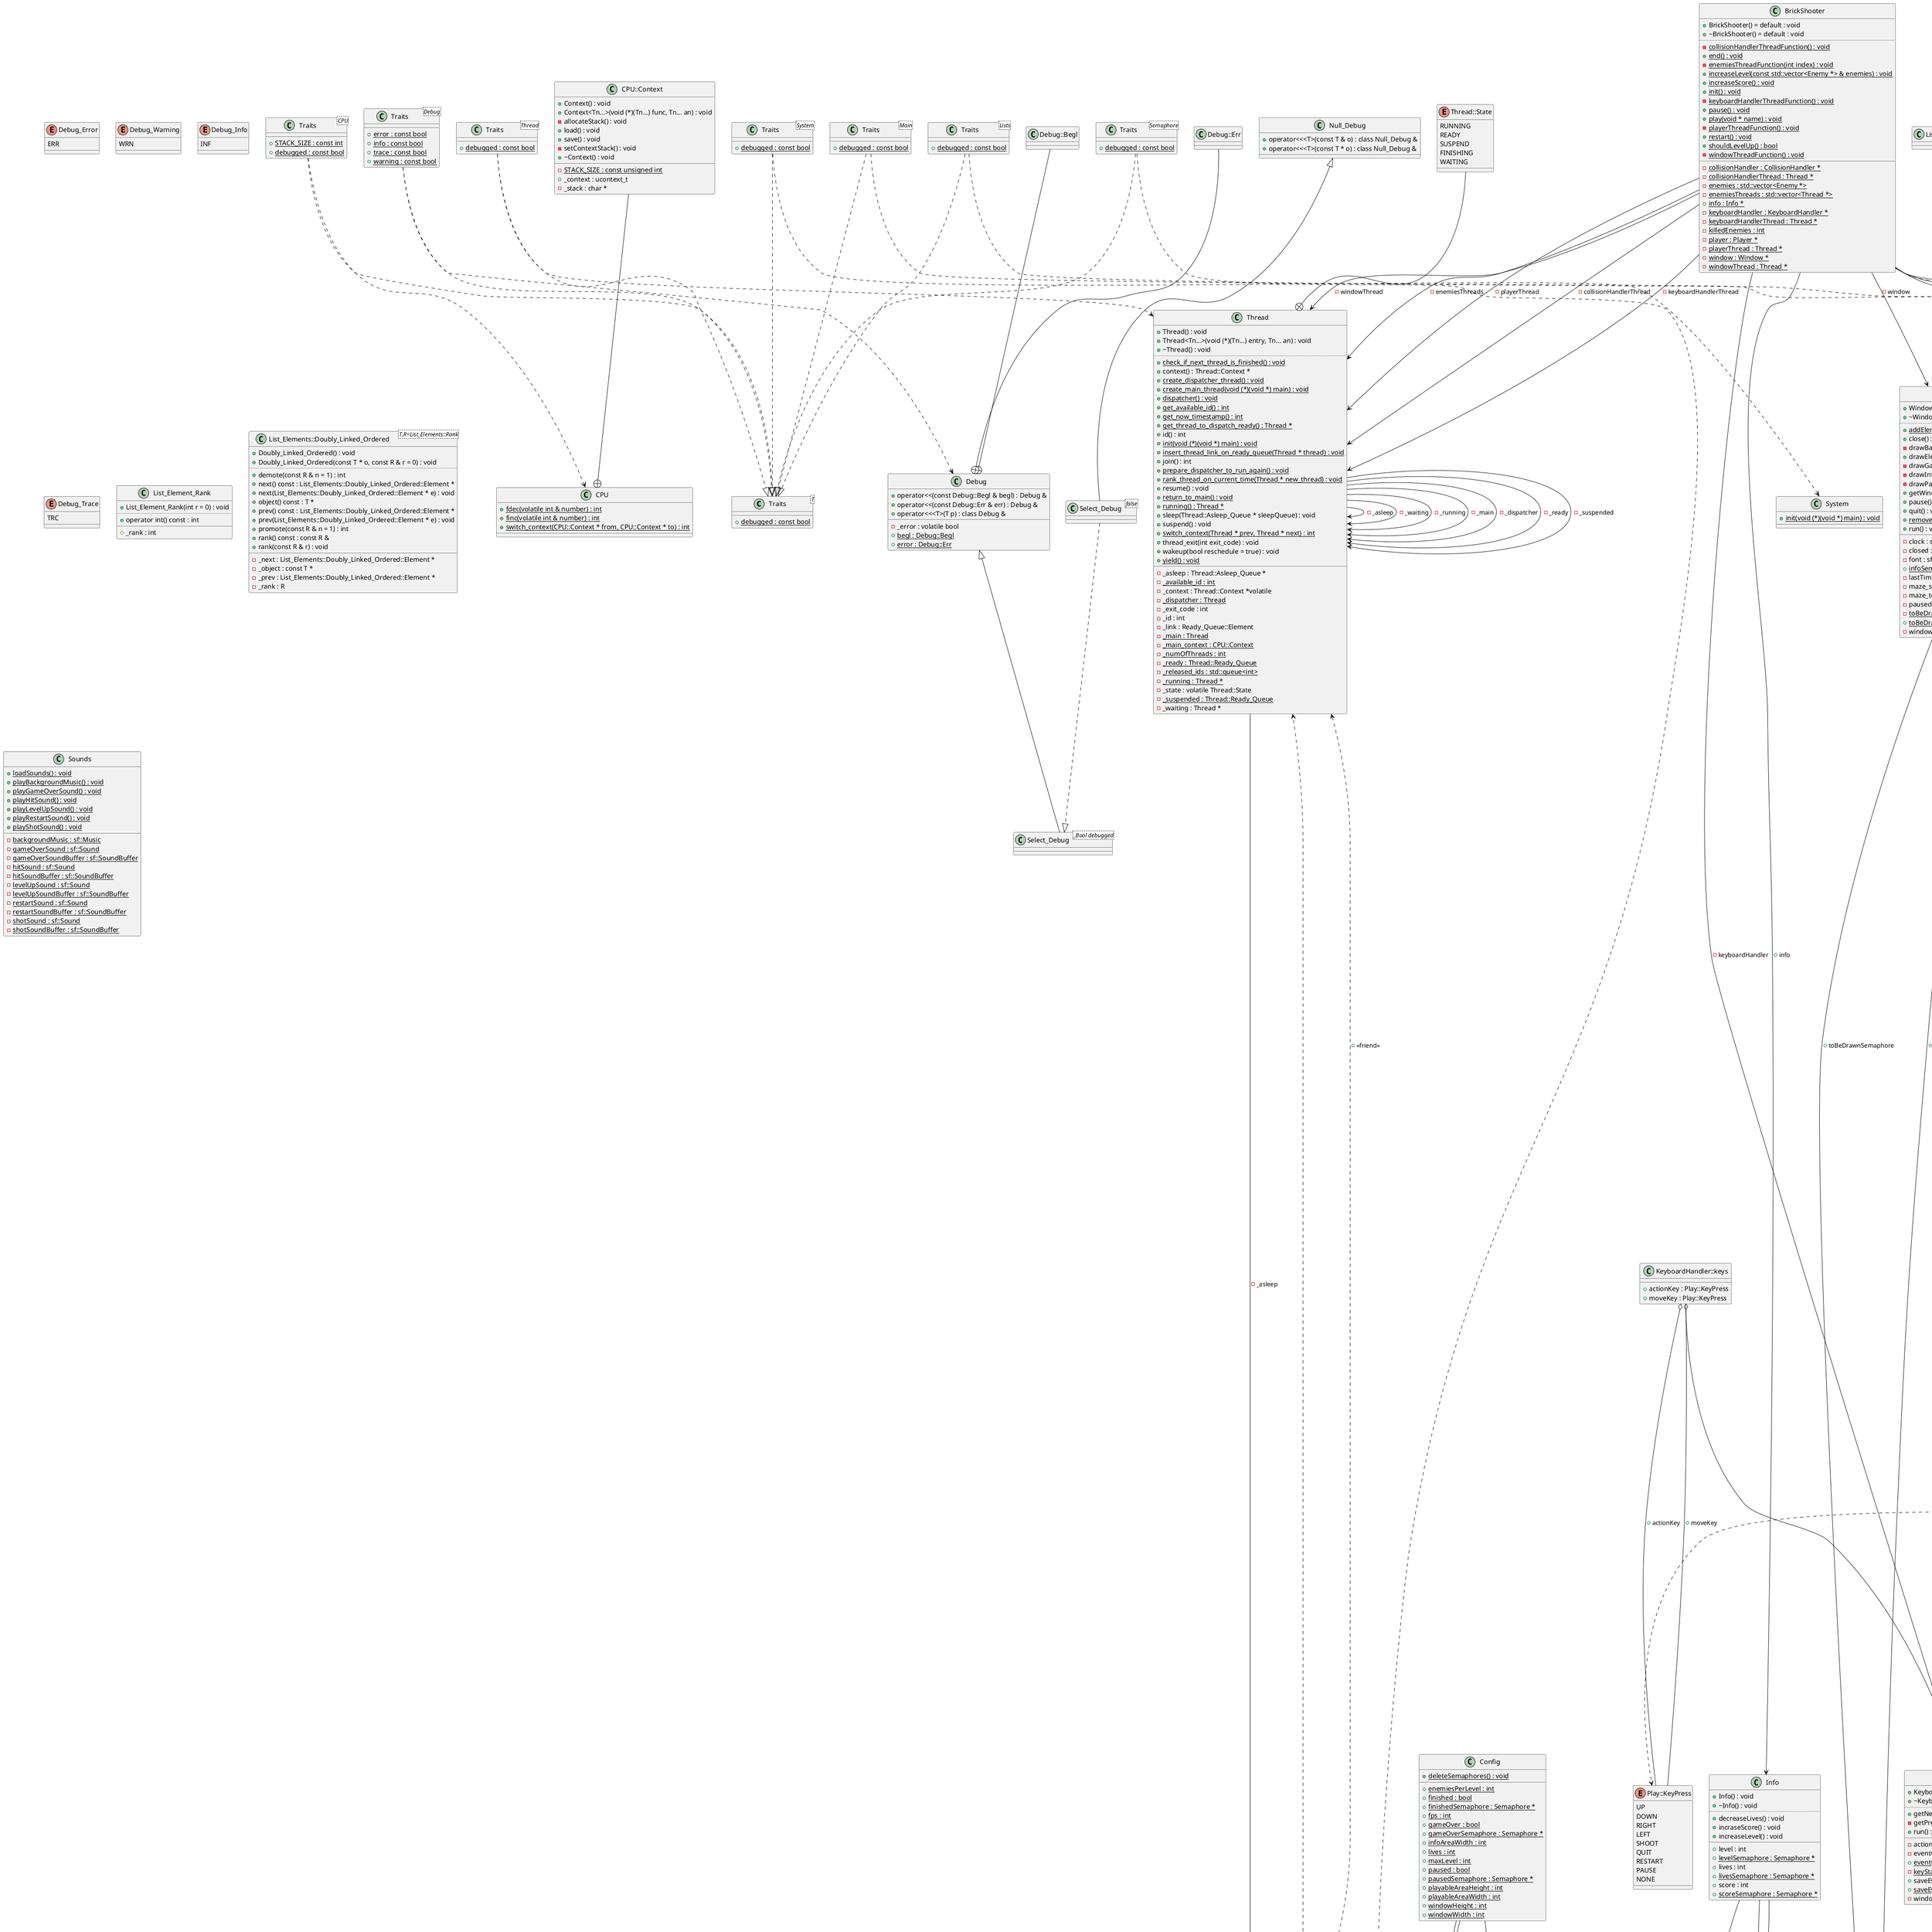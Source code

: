 @startuml
class "Traits<T>" as C_0001281175152368507519
class C_0001281175152368507519 {
__
{static} +debugged : const bool
}
class "Traits<CPU>" as C_0000661879844028870680
class C_0000661879844028870680 {
__
{static} +STACK_SIZE : const int
{static} +debugged : const bool
}
class "Traits<Debug>" as C_0000621617997694051359
class C_0000621617997694051359 {
__
{static} +error : const bool
{static} +info : const bool
{static} +trace : const bool
{static} +warning : const bool
}
class "Traits<Thread>" as C_0000034682393081883701
class C_0000034682393081883701 {
__
{static} +debugged : const bool
}
class "Traits<System>" as C_0001991314145256580316
class C_0001991314145256580316 {
__
{static} +debugged : const bool
}
class "Traits<Main>" as C_0000791911879348606097
class C_0000791911879348606097 {
__
{static} +debugged : const bool
}
class "Traits<Lists>" as C_0002154884574235724111
class C_0002154884574235724111 {
__
{static} +debugged : const bool
}
class "Traits<Semaphore>" as C_0001867586295677696734
class C_0001867586295677696734 {
__
{static} +debugged : const bool
}
abstract "Drawable" as C_0000862915689551387777
abstract C_0000862915689551387777 {
+~Drawable() : void
..
{abstract} +draw(sf::RenderWindow & window, double diffTime) = 0 : void
{abstract} +getGlobalBounds() = 0 : sf::FloatRect
{abstract} +getPosition() = 0 : Point
{abstract} +getSize() = 0 : int
{abstract} +update(double diffTime) = 0 : void
__
}
abstract "Collidable" as C_0000706074502538617584
abstract C_0000706074502538617584 {
+~Collidable() : void
..
{abstract} +collide(int damage) = 0 : void
{abstract} +isDead() = 0 : bool
__
}
class "CPU" as C_0002194238877156354016
class C_0002194238877156354016 {
{static} +fdec(volatile int & number) : int
{static} +finc(volatile int & number) : int
{static} +switch_context(CPU::Context * from, CPU::Context * to) : int
__
}
class "CPU::Context" as C_0000036436999024103024
class C_0000036436999024103024 {
+Context() : void
+Context<Tn...>(void (*)(Tn...) func, Tn... an) : void
-allocateStack() : void
+load() : void
+save() : void
-setContextStack() : void
+~Context() : void
__
{static} -STACK_SIZE : const unsigned int
+_context : ucontext_t
-_stack : char *
}
class "Debug" as C_0000158232789924331548
class C_0000158232789924331548 {
+operator<<(const Debug::Begl & begl) : Debug &
+operator<<(const Debug::Err & err) : Debug &
+operator<<<T>(T p) : class Debug &
__
-_error : volatile bool
{static} +begl : Debug::Begl
{static} +error : Debug::Err
}
class "Debug::Begl" as C_0001165046712796046156
class C_0001165046712796046156 {
__
}
class "Debug::Err" as C_0000704962224129002726
class C_0000704962224129002726 {
__
}
class "Null_Debug" as C_0001461339131625108735
class C_0001461339131625108735 {
+operator<<<T>(const T & o) : class Null_Debug &
+operator<<<T>(const T * o) : class Null_Debug &
__
}
class "Select_Debug<_Bool debugged>" as C_0002165229954493231098
class C_0002165229954493231098 {
__
}
class "Select_Debug<false>" as C_0001359010998167102473
class C_0001359010998167102473 {
__
}
enum "Debug_Error" as C_0000796590555276159637
enum C_0000796590555276159637 {
ERR
}
enum "Debug_Warning" as C_0000941499532051959320
enum C_0000941499532051959320 {
WRN
}
enum "Debug_Info" as C_0001461213096308160490
enum C_0001461213096308160490 {
INF
}
enum "Debug_Trace" as C_0002294042705317063073
enum C_0002294042705317063073 {
TRC
}
class "List_Element_Rank" as C_0001708450801319321523
class C_0001708450801319321523 {
+List_Element_Rank(int r = 0) : void
..
+operator int() const : int
__
#_rank : int
}
class "List_Elements::Doubly_Linked_Ordered<T,R=List_Elements::Rank>" as C_0000017290665147704166
class C_0000017290665147704166 {
+Doubly_Linked_Ordered() : void
+Doubly_Linked_Ordered(const T * o, const R & r = 0) : void
..
+demote(const R & n = 1) : int
+next() const : List_Elements::Doubly_Linked_Ordered::Element *
+next(List_Elements::Doubly_Linked_Ordered::Element * e) : void
+object() const : T *
+prev() const : List_Elements::Doubly_Linked_Ordered::Element *
+prev(List_Elements::Doubly_Linked_Ordered::Element * e) : void
+promote(const R & n = 1) : int
+rank() const : const R &
+rank(const R & r) : void
__
-_next : List_Elements::Doubly_Linked_Ordered::Element *
-_object : const T *
-_prev : List_Elements::Doubly_Linked_Ordered::Element *
-_rank : R
}
class "List_Iterators::Forward<El>" as C_0000703598764897859750
class C_0000703598764897859750 {
__
}
class "List_Iterators::Bidirecional<El>" as C_0002182859915938773300
class C_0002182859915938773300 {
__
}
class "List<T,El>" as C_0001823143232307605004
class C_0001823143232307605004 {
+List() : void
..
+begin() : List::Iterator
+empty() const : bool
+end() : List::Iterator
+head() : List::Element *
+insert(List::Element * e) : void
#insert(List::Element * e, List::Element * p, List::Element * n) : void
#insert_first(List::Element * e) : void
+insert_head(List::Element * e) : void
+insert_tail(List::Element * e) : void
#last() const : bool
#print_head() : void
#print_tail() : void
+remove(List::Element * e) : List::Element *
+remove(const List::Object_Type * obj) : List::Element *
+remove() : List::Element *
+remove_head() : List::Element *
#remove_last() : List::Element *
+remove_tail() : List::Element *
+search(const List::Object_Type * obj) : List::Element *
+size() const : unsigned int
+tail() : List::Element *
__
-_head : List::Element *
-_size : unsigned int
-_tail : List::Element *
}
class "Ordered_List<T,R=class List_Element_Rank,El=List_Elements::Doubly_Linked_Ordered<T, R>,_Bool relative=false>" as C_0000173798511359817931
class C_0000173798511359817931 {
+insert(Ordered_List::Element * e) : void
+remove() : Ordered_List::Element *
+remove(Ordered_List::Element * e) : Ordered_List::Element *
+remove(const Ordered_List::Object_Type * obj) : Ordered_List::Element *
__
}
class "Ordered_List<Thread>" as C_0000770552134521520058
class C_0000770552134521520058 {
__
}
class "Thread" as C_0001680851961538404518
class C_0001680851961538404518 {
+Thread() : void
+Thread<Tn...>(void (*)(Tn...) entry, Tn... an) : void
+~Thread() : void
..
{static} +check_if_next_thread_is_finished() : void
+context() : Thread::Context *
{static} +create_dispatcher_thread() : void
{static} +create_main_thread(void (*)(void *) main) : void
{static} +dispatcher() : void
{static} +get_available_id() : int
{static} +get_now_timestamp() : int
{static} +get_thread_to_dispatch_ready() : Thread *
+id() : int
{static} +init(void (*)(void *) main) : void
{static} +insert_thread_link_on_ready_queue(Thread * thread) : void
+join() : int
{static} +prepare_dispatcher_to_run_again() : void
{static} +rank_thread_on_current_time(Thread * new_thread) : void
+resume() : void
{static} +return_to_main() : void
{static} +running() : Thread *
+sleep(Thread::Asleep_Queue * sleepQueue) : void
+suspend() : void
{static} +switch_context(Thread * prev, Thread * next) : int
+thread_exit(int exit_code) : void
+wakeup(bool reschedule = true) : void
{static} +yield() : void
__
-_asleep : Thread::Asleep_Queue *
{static} -_available_id : int
-_context : Thread::Context *volatile
{static} -_dispatcher : Thread
-_exit_code : int
-_id : int
-_link : Ready_Queue::Element
{static} -_main : Thread
{static} -_main_context : CPU::Context
{static} -_numOfThreads : int
{static} -_ready : Thread::Ready_Queue
{static} -_released_ids : std::queue<int>
{static} -_running : Thread *
-_state : volatile Thread::State
{static} -_suspended : Thread::Ready_Queue
-_waiting : Thread *
}
enum "Thread::State" as C_0001973447790412003405
enum C_0001973447790412003405 {
RUNNING
READY
SUSPEND
FINISHING
WAITING
}
class "Semaphore" as C_0002117321828745732620
class C_0002117321828745732620 {
+Semaphore(int v = 1) : void
+~Semaphore() : void
..
-fdec(volatile int & number) : int
-finc(volatile int & number) : int
+p() : void
-sleep() : void
+v() : void
-wakeup(bool reschedule = true) : void
-wakeup_all() : void
__
-_asleep : Semaphore::Asleep_Queue
-_value : volatile int
}
class "Config" as C_0001480886602420391356
class C_0001480886602420391356 {
{static} +deleteSemaphores() : void
__
{static} +enemiesPerLevel : int
{static} +finished : bool
{static} +finishedSemaphore : Semaphore *
{static} +fps : int
{static} +gameOver : bool
{static} +gameOverSemaphore : Semaphore *
{static} +infoAreaWidth : int
{static} +lives : int
{static} +maxLevel : int
{static} +paused : bool
{static} +pausedSemaphore : Semaphore *
{static} +playableAreaHeight : int
{static} +playableAreaWidth : int
{static} +windowHeight : int
{static} +windowWidth : int
}
class "Clock" as C_0001852475537888056637
class C_0001852475537888056637 {
+Clock() : void
+~Clock() = default : void
..
+getElapsedTime() : double
+restart() : void
__
-clock : sf::Clock
-fps : int
-previousTime : double
}
class "Window" as C_0002088574401020564036
class C_0002088574401020564036 {
+Window() : void
+~Window() : void
..
{static} +addElementToDraw(Drawable * element) : void
+close() : void
-drawBackground() : void
+drawElements(double d) : void
-drawGameOver() : void
-drawInfo() : void
-drawPause() : void
+getWindow() : sf::RenderWindow *
+pause() : void
+quit() : void
{static} +removeElementToDraw(Drawable * element) : void
+run() : void
__
-clock : sf::Clock
-closed : bool
-font : sf::Font
{static} +infoSemaphore : Semaphore *
-lastTime : float
-maze_sprite : sf::Sprite
-maze_tex : sf::Texture
-paused : bool
{static} -toBeDrawn : std::vector<Drawable *>
{static} +toBeDrawnSemaphore : Semaphore *
-window : sf::RenderWindow *
}
enum "Play::KeyPress" as C_0001295555880064232645
enum C_0001295555880064232645 {
UP
DOWN
RIGHT
LEFT
SHOOT
QUIT
RESTART
PAUSE
NONE
}
class "KeyboardHandler" as C_0001223286842177227068
class C_0001223286842177227068 {
+KeyboardHandler(Window * window) : void
+~KeyboardHandler() : void
..
+getNextKey() : KeyboardHandler::keys
-getPressedKey() : KeyboardHandler::keys
+run() : void
__
-actionClock : Clock
-eventQueue : std::queue<keys>
{static} +eventQueueSemaphore : Semaphore *
{static} -keyStates : std::map<sf::Keyboard::Key,bool>
+saveEvents : bool
{static} +saveEventsSemaphore : Semaphore *
-window : Window *
}
class "KeyboardHandler::keys" as C_0000998055188434710238
class C_0000998055188434710238 {
__
+actionKey : Play::KeyPress
+moveKey : Play::KeyPress
}
class "CollisionHandler" as C_0000807344745667066469
class C_0000807344745667066469 {
+CollisionHandler() : void
+~CollisionHandler() : void
..
{static} +addEnemy(Enemy * enemy) : void
{static} +addPlayer(Player * player) : void
{static} +addShot(Shot * shot) : void
-handleCollisions() : void
-handleEnemyShotCollisions(Shot * shot) : void
-handlePlayerEnemyCollisions() : void
-handlePlayerShotCollisions(Shot * shot) : void
-handleShotCollisions() : void
-handleShotShotCollisions() : void
-hasCollided(Drawable * drawable1, Drawable * drawable2) : bool
{static} -isPointerInVector<T>(const std::vector<T *> & vec, const T * ptr) : _Bool
{static} +removeEnemy(Enemy * enemy) : void
{static} +removePlayer() : void
{static} +removeShot(Shot * shot) : void
+restart() : void
+run() : void
__
{static} -enemies : std::vector<Enemy *>
-enemyCollisionClock : unique_ptr<Clock>
{static} +enemySemaphore : Semaphore *
{static} -player : Player *
{static} +playerSemaphore : Semaphore *
{static} -shots : std::vector<Shot *>
{static} +shotsSemaphore : Semaphore *
{static} -shotsToRemove : std::vector<Shot *>
}
class "Vector" as C_0001889392030089538964
class C_0001889392030089538964 {
+Vector() : void
+Vector(double a, double b) : void
+~Vector() : void
..
+operator*(double scalar) : Vector
+operator+(Vector v) : Vector
+operator/(double scalar) : Vector
..
+Angle(Point p, Point p2, double time) : void
+flip() : void
+length() : int
+reflectX() : void
+reflectY() : void
+rollRandom() : void
+rollRandomX() : void
+rollRandomY() : void
+rollReallyRandom() : void
__
+x : double
+y : double
}
class "Point" as C_0001746325177465979880
class C_0001746325177465979880 {
+Point() : void
+Point(double a, double b) : void
+~Point() : void
..
+operator+(Vector v) : Point
+operator+(Point p) : Point
+operator-(Vector v) : Point
+operator-(Point p) : Vector
+operator==(Point p) : bool
..
+distance(Point p) : double
+rollRandom() : void
+rollRandomX() : void
+rollRandomY() : void
__
+x : double
+y : double
}
class "Shot" as C_0000983451988753790255
class C_0000983451988753790255 {
+Shot(const Point & position, Shot::Direction direction, bool isPlayerShot) : void
+~Shot() = default : void
..
+collide() : void
+draw(sf::RenderWindow & window, double diffTime) : void
+getDamage() const : int
+getGlobalBounds() : sf::FloatRect
+getIsPlayerShot() const : bool
+getPosition() : Point
+getSize() : int
+getSpeed(Shot::Direction directionOfSHot) : Vector
+handleOutOfBounds() : void
+loadAndBindTexture() : void
+move(double diffTime) : void
+removeFromGame() : void
+update(double diffTime) : void
+updateSprite() : void
__
-damage : int
-direction : Shot::Direction
-isPlayerShot : bool
-position : Point
-speed : Vector
-speedFactor : double
-sprite : sf::Sprite
-texture : sf::Texture
}
enum "Shot::Direction" as C_0001751258074684894603
enum C_0001751258074684894603 {
LEFT
RIGHT
UP
DOWN
}
class "Player" as C_0000725443068271602526
class C_0000725443068271602526 {
+Player(KeyboardHandler * keyboardHandler) : void
+~Player() : void
..
+collide(int damage) : void
+draw(sf::RenderWindow & window, double diffTime) : void
+getGlobalBounds() : sf::FloatRect
+getLife() const : int
+getPosition() : Point
+getPreviousPosition() : Point
+getSize() : int
-handleInvulnerability(double diffTime) : void
-handleOutOfBounds() : void
+insertInGame() : void
+isDead() : bool
+isOutOfPlay() : bool
-loadAndBindTexture() : void
-move(double diffTime) : void
-processKey(Play::KeyPress key) : void
-processKeyboardInput() : void
+removeFromGame() : void
+run() : void
+setInitialPosition(Point position) : void
+setPosition(const Point & position) : void
-shoot(Shot::Direction direction) : void
+update(double diffTime) : void
-updateSprite() : void
__
{static} -HALF_PLAYER_SIZE : int
{static} -HIT_ANIMATION_TIME : float
{static} -INVULNERABILITY_TIME : float
{static} -PLAYER_SIZE : int
{static} -PLAYER_SPEED : int
{static} -SHOT_COOLDOWN : float
-direction : Shot::Direction
-drawDamagedPlayerClock : std::unique_ptr<Clock>
{static} +invulnerabilitySemaphore : Semaphore *
-invulnerabilityTime : float
-invulnerable : bool
-keyboardHandler : KeyboardHandler *
-life : int
{static} +lifeSemaphore : Semaphore *
{static} +moveSemaphore : Semaphore *
-position : Point
-previousPosition : Point
-shotClock : std::unique_ptr<Clock>
-speed : Vector
-sprite : sf::Sprite
-texture : sf::Texture
}
class "Enemy" as C_0000018394915693045047
class C_0000018394915693045047 {
+Enemy(Enemy::Algorithm algorithm, Player * player, Point position) : void
+~Enemy() : void
..
+collide(int damage) : void
-directionAlgorithmA() : void
-directionAlgorithmB() : void
-directionAlgorithmC() : void
-directionAlgorithmD() : void
+draw(sf::RenderWindow & window, double diffTime) : void
-getBestDirectionToAvoidEnemies() : Shot::Direction
+getCenter() : Point
+getGlobalBounds() : sf::FloatRect
+getPosition() : Point
+getPreviousPosition() : Point
+getSize() : int
-handleOutOfBounds() : void
+insertInGame() : void
+inverseDirection() : void
+inverseDirection(Shot::Direction dir) : Shot::Direction
+isDead() : bool
{static} -isValueInVector<T>(const std::vector<T> & vec, const T & value) : _Bool
-loadAndBindTexture() : void
-move(double diffTime) : void
-processDirectionAlgorithm() : void
+run() : void
+setDirection(Shot::Direction direction) : void
+setEnemiesToAvoid(Enemy * enemy1, Enemy * enemy2, Enemy * enemy3) : void
+setPosition(const Point & position) : void
-shoot() : void
+update(double diffTime) : void
-updateSprite() : void
__
{static} -DIAGONAL_TIME : float
{static} +ENEMY_SIZE : int
{static} +ENEMY_SPEED : int
{static} -HIT_ANIMATION_TIME : float
{static} -MINIMUM_DISTANCE : int
{static} -RANDOM_MOVE_TIME : float
{static} -RELIVE_TIME : float
{static} -SHOT_COOLDOWN : float
{static} -SHOT_SPEED : Vector
{static} -TARGET_DISTANCE : int
-_isDead : bool
-algorithm : Enemy::Algorithm
{static} +avoidCollisionClock : std::unique_ptr<Clock>
-avoidingCollision : bool
+damageGiven : int
-diagonalClock : std::unique_ptr<Clock>
-direction : Shot::Direction
-drawDamagedEnemyClock : std::unique_ptr<Clock>
-enemyToAvoid1 : Enemy *
-enemyToAvoid2 : Enemy *
-enemyToAvoid3 : Enemy *
{static} +isDeadSemaphore : Semaphore *
+isStuck : bool
{static} +moveSemaphore : Semaphore *
-player : Player *
-position : Point
+previousPosition : Point
-randomMoveClock : std::unique_ptr<Clock>
-reliveClock : std::unique_ptr<Clock>
-shotClock : std::unique_ptr<Clock>
-speed : Vector
-sprite : sf::Sprite
-texture : sf::Texture
}
enum "Enemy::Algorithm" as C_0001574028979090572976
enum C_0001574028979090572976 {
A
B
C
D
}
class "Info" as C_0000953441964179942475
class C_0000953441964179942475 {
+Info() : void
+~Info() : void
..
+decreaseLives() : void
+incraseScore() : void
+increaseLevel() : void
__
+level : int
{static} +levelSemaphore : Semaphore *
+lives : int
{static} +livesSemaphore : Semaphore *
+score : int
{static} +scoreSemaphore : Semaphore *
}
class "BrickShooter" as C_0002088152513104581222
class C_0002088152513104581222 {
+BrickShooter() = default : void
+~BrickShooter() = default : void
..
{static} -collisionHandlerThreadFunction() : void
{static} +end() : void
{static} -enemiesThreadFunction(int index) : void
{static} +increaseLevel(const std::vector<Enemy *> & enemies) : void
{static} +increaseScore() : void
{static} +init() : void
{static} -keyboardHandlerThreadFunction() : void
{static} +pause() : void
{static} +play(void * name) : void
{static} -playerThreadFunction() : void
{static} +restart() : void
{static} +shouldLevelUp() : bool
{static} -windowThreadFunction() : void
__
{static} -collisionHandler : CollisionHandler *
{static} -collisionHandlerThread : Thread *
{static} -enemies : std::vector<Enemy *>
{static} -enemiesThreads : std::vector<Thread *>
{static} +info : Info *
{static} -keyboardHandler : KeyboardHandler *
{static} -keyboardHandlerThread : Thread *
{static} -killedEnemies : int
{static} -player : Player *
{static} -playerThread : Thread *
{static} -window : Window *
{static} -windowThread : Thread *
}
class "Sounds" as C_0000291281954787085092
class C_0000291281954787085092 {
{static} +loadSounds() : void
{static} +playBackgroundMusic() : void
{static} +playGameOverSound() : void
{static} +playHitSound() : void
{static} +playLevelUpSound() : void
{static} +playRestartSound() : void
{static} +playShotSound() : void
__
{static} -backgroundMusic : sf::Music
{static} -gameOverSound : sf::Sound
{static} -gameOverSoundBuffer : sf::SoundBuffer
{static} -hitSound : sf::Sound
{static} -hitSoundBuffer : sf::SoundBuffer
{static} -levelUpSound : sf::Sound
{static} -levelUpSoundBuffer : sf::SoundBuffer
{static} -restartSound : sf::Sound
{static} -restartSoundBuffer : sf::SoundBuffer
{static} -shotSound : sf::Sound
{static} -shotSoundBuffer : sf::SoundBuffer
}
class "System" as C_0000562110460732505861
class C_0000562110460732505861 {
{static} +init(void (*)(void *) main) : void
__
}
class "Lists" as C_0001053976208936568602
class C_0001053976208936568602 {
__
}
class "Main" as C_0001493843329846054708
class C_0001493843329846054708 {
__
}
C_0000661879844028870680 ..> C_0002194238877156354016
C_0000661879844028870680 ..|> C_0001281175152368507519
C_0000621617997694051359 ..> C_0000158232789924331548
C_0000621617997694051359 ..|> C_0001281175152368507519
C_0000034682393081883701 ..> C_0001680851961538404518
C_0000034682393081883701 ..|> C_0001281175152368507519
C_0001991314145256580316 ..> C_0000562110460732505861
C_0001991314145256580316 ..|> C_0001281175152368507519
C_0000791911879348606097 ..> C_0001493843329846054708
C_0000791911879348606097 ..|> C_0001281175152368507519
C_0002154884574235724111 ..> C_0001053976208936568602
C_0002154884574235724111 ..|> C_0001281175152368507519
C_0001867586295677696734 ..> C_0002117321828745732620
C_0001867586295677696734 ..|> C_0001281175152368507519
C_0000862915689551387777 ..> C_0001746325177465979880
C_0000862915689551387777 <|-- C_0000706074502538617584
C_0000036436999024103024 --+ C_0002194238877156354016
C_0001165046712796046156 --+ C_0000158232789924331548
C_0000704962224129002726 --+ C_0000158232789924331548
C_0000158232789924331548 <|-- C_0002165229954493231098
C_0001359010998167102473 ..|> C_0002165229954493231098
C_0001461339131625108735 <|-- C_0001359010998167102473
C_0000703598764897859750 ..|> C_0000703598764897859750
C_0002182859915938773300 ..|> C_0002182859915938773300
C_0001823143232307605004 ..> C_0002182859915938773300
C_0001823143232307605004 <|-- C_0000173798511359817931
C_0000770552134521520058 ..> C_0001680851961538404518
C_0000770552134521520058 ..|> C_0000173798511359817931
C_0001680851961538404518 --> C_0001680851961538404518 : -_asleep
C_0001680851961538404518 --> C_0000770552134521520058 : -_asleep
C_0001680851961538404518 --> C_0001680851961538404518 : -_waiting
C_0001680851961538404518 --> C_0001680851961538404518 : -_running
C_0001680851961538404518 --> C_0001680851961538404518 : -_main
C_0001680851961538404518 --> C_0001680851961538404518 : -_dispatcher
C_0001680851961538404518 --> C_0001680851961538404518 : -_ready
C_0001680851961538404518 --> C_0001680851961538404518 : -_suspended
C_0001680851961538404518 <.. C_0002117321828745732620 : +<<friend>>
C_0001973447790412003405 --+ C_0001680851961538404518
C_0002117321828745732620 o-- C_0000770552134521520058 : -_asleep
C_0001480886602420391356 --> C_0002117321828745732620 : +finishedSemaphore
C_0001480886602420391356 --> C_0002117321828745732620 : +pausedSemaphore
C_0001480886602420391356 --> C_0002117321828745732620 : +gameOverSemaphore
C_0002088574401020564036 ..> C_0000862915689551387777
C_0002088574401020564036 --> C_0002117321828745732620 : +toBeDrawnSemaphore
C_0002088574401020564036 --> C_0002117321828745732620 : +infoSemaphore
C_0002088574401020564036 --> C_0000862915689551387777 : -toBeDrawn
C_0001223286842177227068 ..> C_0002088574401020564036
C_0001223286842177227068 --> C_0002088574401020564036 : -window
C_0001223286842177227068 o-- C_0001852475537888056637 : -actionClock
C_0001223286842177227068 --> C_0002117321828745732620 : +eventQueueSemaphore
C_0001223286842177227068 --> C_0002117321828745732620 : +saveEventsSemaphore
C_0000998055188434710238 --+ C_0001223286842177227068
C_0000998055188434710238 o-- C_0001295555880064232645 : +moveKey
C_0000998055188434710238 o-- C_0001295555880064232645 : +actionKey
C_0000807344745667066469 ..> C_0000018394915693045047
C_0000807344745667066469 ..> C_0000983451988753790255
C_0000807344745667066469 ..> C_0000725443068271602526
C_0000807344745667066469 ..> C_0000862915689551387777
C_0000807344745667066469 o-- C_0001852475537888056637 : -enemyCollisionClock
C_0000807344745667066469 --> C_0002117321828745732620 : +playerSemaphore
C_0000807344745667066469 --> C_0002117321828745732620 : +enemySemaphore
C_0000807344745667066469 --> C_0002117321828745732620 : +shotsSemaphore
C_0000807344745667066469 --> C_0000018394915693045047 : -enemies
C_0000807344745667066469 --> C_0000725443068271602526 : -player
C_0000807344745667066469 --> C_0000983451988753790255 : -shots
C_0000807344745667066469 --> C_0000983451988753790255 : -shotsToRemove
C_0001889392030089538964 ..> C_0001746325177465979880
C_0001746325177465979880 ..> C_0001889392030089538964
C_0000983451988753790255 ..> C_0001746325177465979880
C_0000983451988753790255 ..> C_0001889392030089538964
C_0000983451988753790255 o-- C_0001746325177465979880 : -position
C_0000983451988753790255 o-- C_0001889392030089538964 : -speed
C_0000862915689551387777 <|-- C_0000983451988753790255
C_0001751258074684894603 --+ C_0000983451988753790255
C_0000725443068271602526 ..> C_0001223286842177227068
C_0000725443068271602526 ..> C_0001746325177465979880
C_0000725443068271602526 ..> C_0001295555880064232645
C_0000725443068271602526 --> C_0001223286842177227068 : -keyboardHandler
C_0000725443068271602526 o-- C_0001852475537888056637 : -shotClock
C_0000725443068271602526 o-- C_0001746325177465979880 : -previousPosition
C_0000725443068271602526 o-- C_0001852475537888056637 : -drawDamagedPlayerClock
C_0000725443068271602526 o-- C_0001889392030089538964 : -speed
C_0000725443068271602526 o-- C_0001746325177465979880 : -position
C_0000725443068271602526 --> C_0002117321828745732620 : +lifeSemaphore
C_0000725443068271602526 --> C_0002117321828745732620 : +invulnerabilitySemaphore
C_0000725443068271602526 --> C_0002117321828745732620 : +moveSemaphore
C_0000725443068271602526 <.. C_0000983451988753790255 : +<<friend>>
C_0000725443068271602526 <.. C_0000018394915693045047 : +<<friend>>
C_0000706074502538617584 <|-- C_0000725443068271602526
C_0000018394915693045047 ..> C_0000725443068271602526
C_0000018394915693045047 ..> C_0001746325177465979880
C_0000018394915693045047 o-- C_0001746325177465979880 : +previousPosition
C_0000018394915693045047 o-- C_0001852475537888056637 : -shotClock
C_0000018394915693045047 o-- C_0001852475537888056637 : -reliveClock
C_0000018394915693045047 o-- C_0001852475537888056637 : -diagonalClock
C_0000018394915693045047 o-- C_0001852475537888056637 : -randomMoveClock
C_0000018394915693045047 o-- C_0001852475537888056637 : -drawDamagedEnemyClock
C_0000018394915693045047 --> C_0000018394915693045047 : -enemyToAvoid1
C_0000018394915693045047 --> C_0000018394915693045047 : -enemyToAvoid2
C_0000018394915693045047 --> C_0000018394915693045047 : -enemyToAvoid3
C_0000018394915693045047 --> C_0000725443068271602526 : -player
C_0000018394915693045047 o-- C_0001889392030089538964 : -speed
C_0000018394915693045047 o-- C_0001746325177465979880 : -position
C_0000018394915693045047 --> C_0002117321828745732620 : +isDeadSemaphore
C_0000018394915693045047 --> C_0002117321828745732620 : +moveSemaphore
C_0000018394915693045047 --> C_0001852475537888056637 : +avoidCollisionClock
C_0000018394915693045047 --> C_0001889392030089538964 : -SHOT_SPEED
C_0000706074502538617584 <|-- C_0000018394915693045047
C_0001574028979090572976 --+ C_0000018394915693045047
C_0000953441964179942475 --> C_0002117321828745732620 : +scoreSemaphore
C_0000953441964179942475 --> C_0002117321828745732620 : +livesSemaphore
C_0000953441964179942475 --> C_0002117321828745732620 : +levelSemaphore
C_0002088152513104581222 ..> C_0000018394915693045047
C_0002088152513104581222 --> C_0000953441964179942475 : +info
C_0002088152513104581222 --> C_0000725443068271602526 : -player
C_0002088152513104581222 --> C_0001223286842177227068 : -keyboardHandler
C_0002088152513104581222 --> C_0000807344745667066469 : -collisionHandler
C_0002088152513104581222 --> C_0002088574401020564036 : -window
C_0002088152513104581222 --> C_0000018394915693045047 : -enemies
C_0002088152513104581222 --> C_0001680851961538404518 : -playerThread
C_0002088152513104581222 --> C_0001680851961538404518 : -collisionHandlerThread
C_0002088152513104581222 --> C_0001680851961538404518 : -keyboardHandlerThread
C_0002088152513104581222 --> C_0001680851961538404518 : -windowThread
C_0002088152513104581222 --> C_0001680851961538404518 : -enemiesThreads

'Generated with clang-uml, version 0.3.7
'LLVM version Ubuntu clang version 12.0.0-3ubuntu1~20.04.5
@enduml
